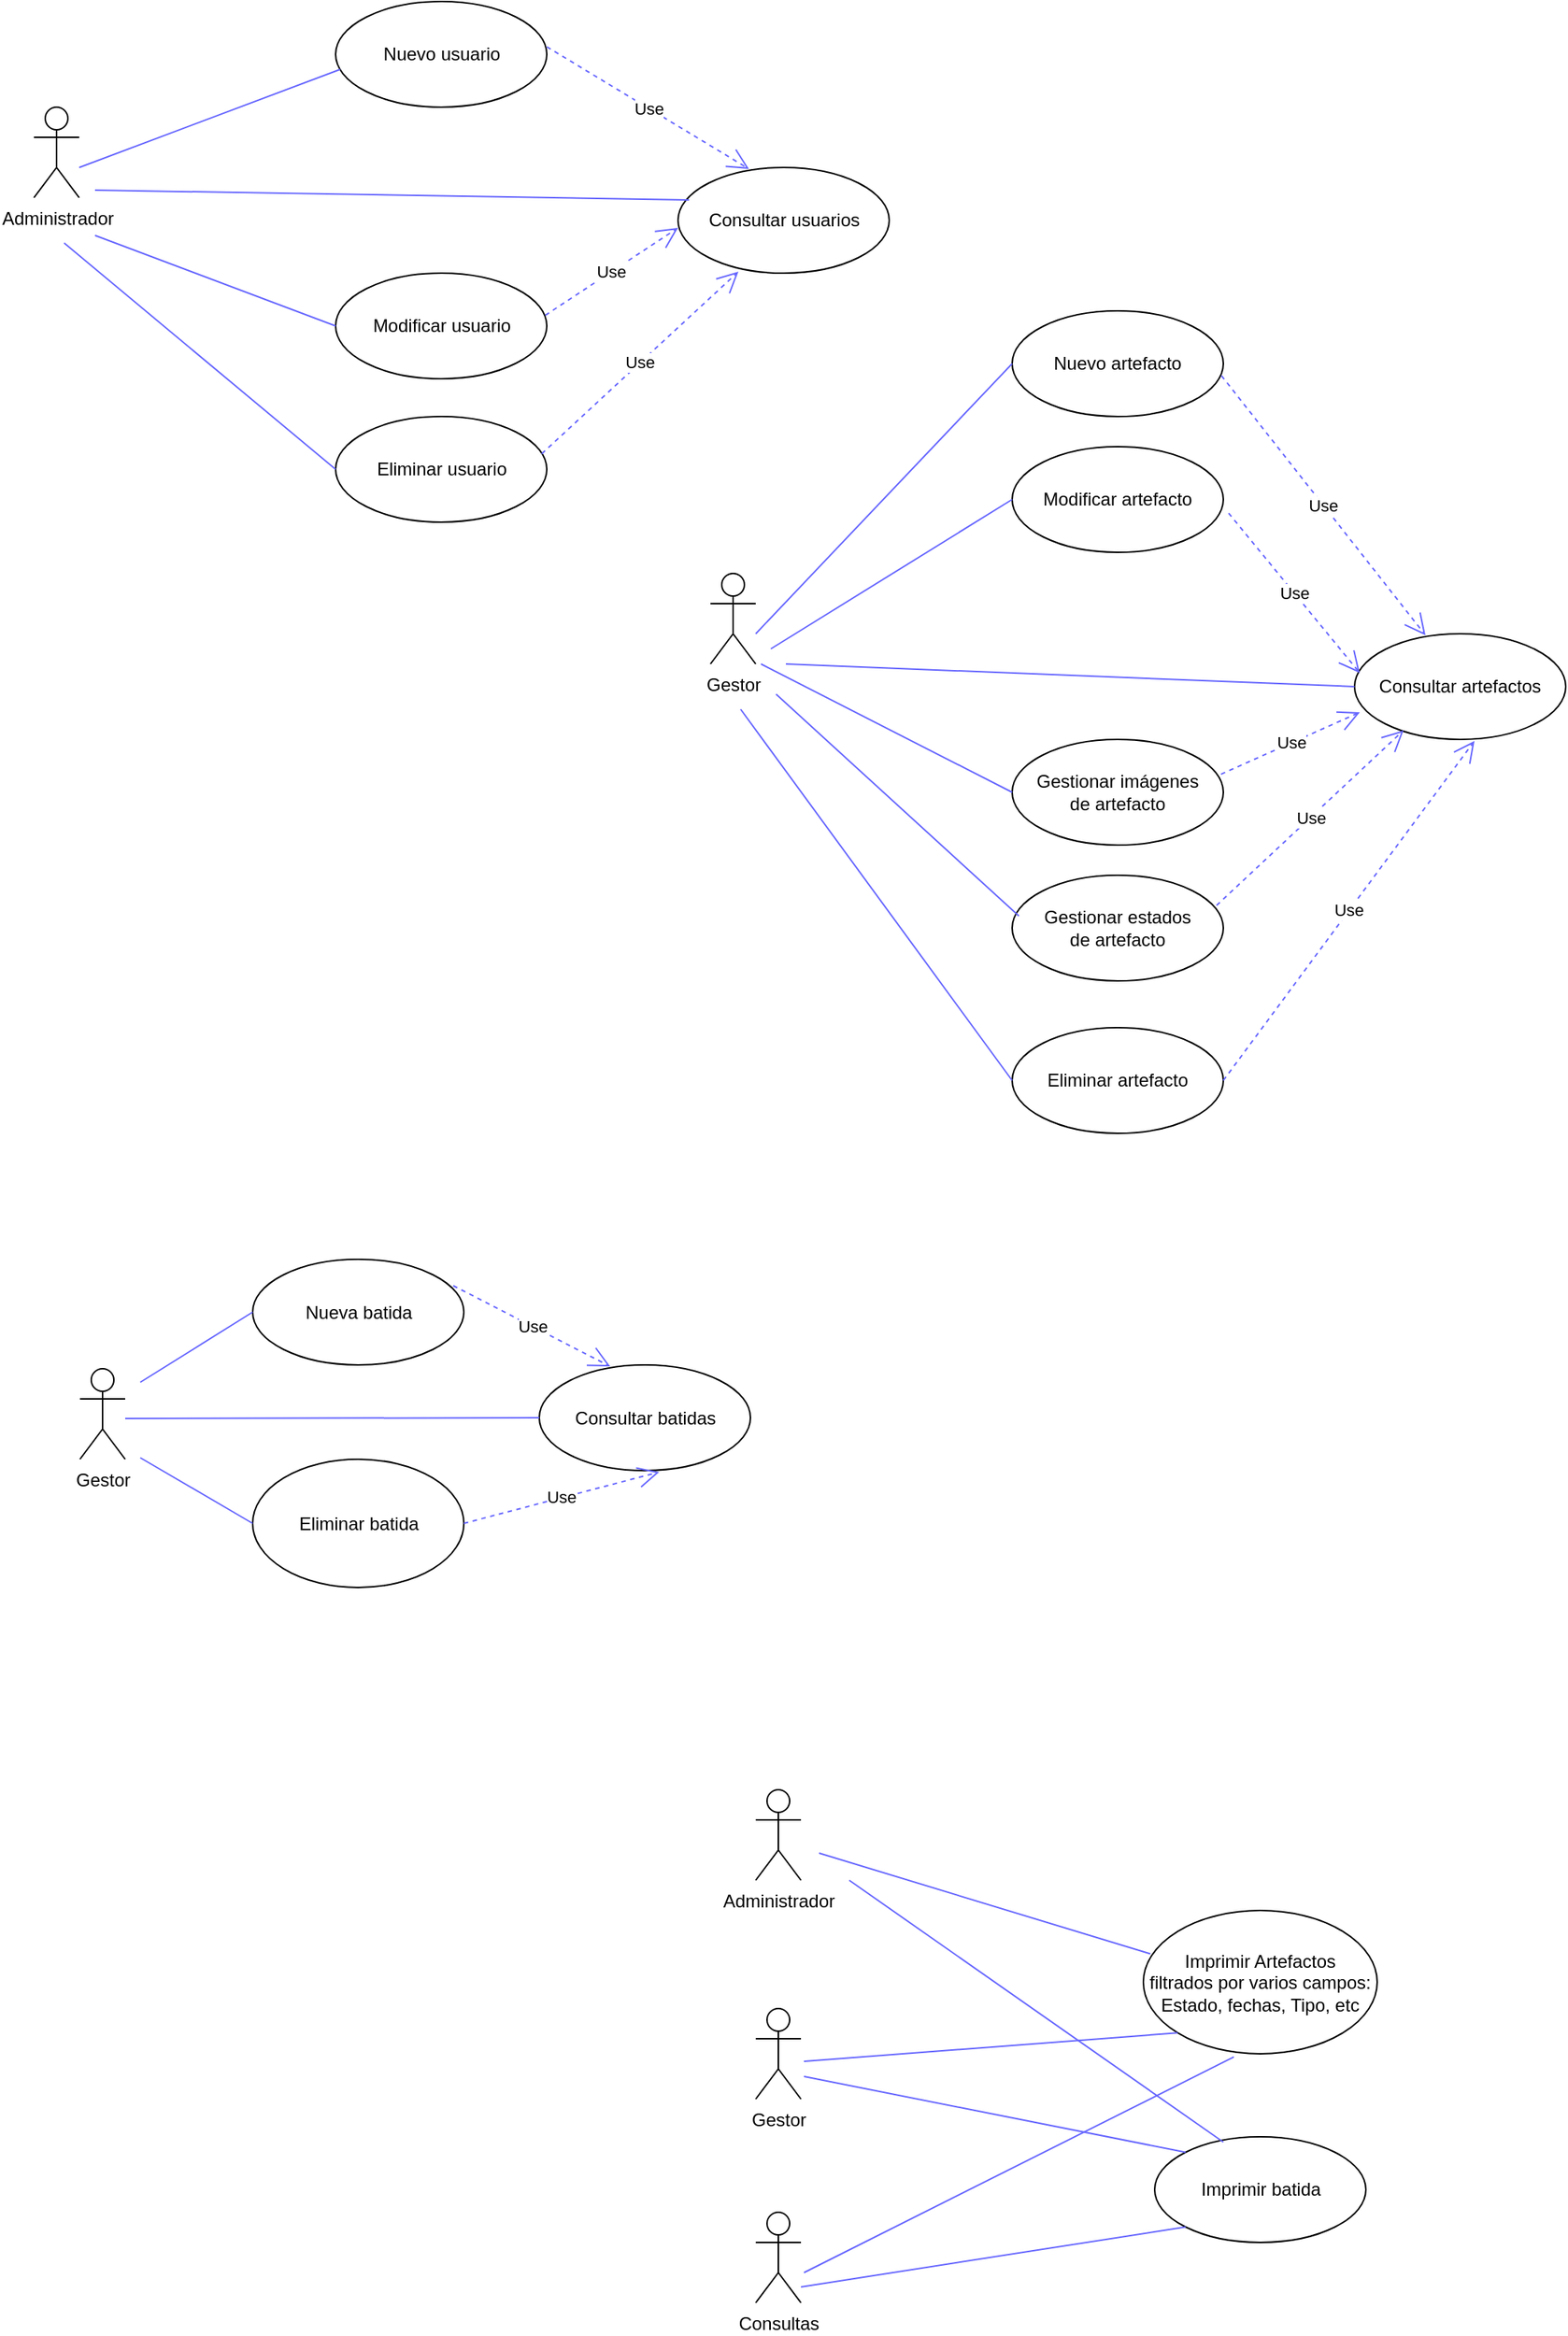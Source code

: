 <mxfile version="10.6.7" type="github"><diagram id="Vh-bdCGSBNEkK5sYlcRN" name="Page-1"><mxGraphModel dx="6135" dy="4200" grid="1" gridSize="10" guides="1" tooltips="1" connect="1" arrows="1" fold="1" page="1" pageScale="1" pageWidth="1169" pageHeight="827" math="0" shadow="0"><root><mxCell id="0"/><mxCell id="1" parent="0"/><mxCell id="Szc5mxI2r1fyYPMW7TiI-15" value="Administrador" style="shape=umlActor;verticalLabelPosition=bottom;labelBackgroundColor=#ffffff;verticalAlign=top;html=1;shadow=0;" parent="1" vertex="1"><mxGeometry x="-4630.5" y="-3225" width="30" height="60" as="geometry"/></mxCell><mxCell id="Szc5mxI2r1fyYPMW7TiI-22" value="Nuevo usuario" style="ellipse;whiteSpace=wrap;html=1;shadow=0;" parent="1" vertex="1"><mxGeometry x="-4430.5" y="-3295" width="140" height="70" as="geometry"/></mxCell><mxCell id="Szc5mxI2r1fyYPMW7TiI-23" value="Modificar usuario" style="ellipse;whiteSpace=wrap;html=1;shadow=0;" parent="1" vertex="1"><mxGeometry x="-4430.5" y="-3115" width="140" height="70" as="geometry"/></mxCell><mxCell id="Szc5mxI2r1fyYPMW7TiI-24" value="Eliminar usuario" style="ellipse;whiteSpace=wrap;html=1;shadow=0;" parent="1" vertex="1"><mxGeometry x="-4430.5" y="-3020" width="140" height="70" as="geometry"/></mxCell><mxCell id="RABKgvFmw7_f_iJ4wwDj-3" value="Consultar usuarios" style="ellipse;whiteSpace=wrap;html=1;shadow=0;" parent="1" vertex="1"><mxGeometry x="-4203.5" y="-3185" width="140" height="70" as="geometry"/></mxCell><mxCell id="hVyX5uOo1vzWKLY8SVAx-1" value="" style="endArrow=none;html=1;strokeColor=#6666FF;" parent="1" edge="1"><mxGeometry relative="1" as="geometry"><mxPoint x="-4600.5" y="-3185" as="sourcePoint"/><mxPoint x="-4427.5" y="-3250" as="targetPoint"/></mxGeometry></mxCell><mxCell id="hVyX5uOo1vzWKLY8SVAx-4" value="" style="endArrow=none;html=1;strokeColor=#6666FF;entryX=0;entryY=0.5;entryDx=0;entryDy=0;" parent="1" target="Szc5mxI2r1fyYPMW7TiI-23" edge="1"><mxGeometry relative="1" as="geometry"><mxPoint x="-4590" y="-3140" as="sourcePoint"/><mxPoint x="-4417.5" y="-3240" as="targetPoint"/></mxGeometry></mxCell><mxCell id="hVyX5uOo1vzWKLY8SVAx-5" value="" style="endArrow=none;html=1;strokeColor=#6666FF;entryX=0;entryY=0.5;entryDx=0;entryDy=0;" parent="1" target="Szc5mxI2r1fyYPMW7TiI-24" edge="1"><mxGeometry relative="1" as="geometry"><mxPoint x="-4610.5" y="-3135" as="sourcePoint"/><mxPoint x="-4447.5" y="-3140" as="targetPoint"/></mxGeometry></mxCell><mxCell id="hVyX5uOo1vzWKLY8SVAx-6" value="Use" style="endArrow=open;endSize=12;dashed=1;html=1;strokeColor=#6666FF;entryX=0.336;entryY=0.014;entryDx=0;entryDy=0;entryPerimeter=0;" parent="1" target="RABKgvFmw7_f_iJ4wwDj-3" edge="1"><mxGeometry width="160" relative="1" as="geometry"><mxPoint x="-4290.5" y="-3265" as="sourcePoint"/><mxPoint x="-4130.5" y="-3265" as="targetPoint"/></mxGeometry></mxCell><mxCell id="hVyX5uOo1vzWKLY8SVAx-7" value="Use" style="endArrow=open;endSize=12;dashed=1;html=1;strokeColor=#6666FF;exitX=0.993;exitY=0.399;exitDx=0;exitDy=0;exitPerimeter=0;" parent="1" edge="1" source="Szc5mxI2r1fyYPMW7TiI-23"><mxGeometry width="160" relative="1" as="geometry"><mxPoint x="-4290.5" y="-3145" as="sourcePoint"/><mxPoint x="-4203.5" y="-3145" as="targetPoint"/></mxGeometry></mxCell><mxCell id="hVyX5uOo1vzWKLY8SVAx-8" value="Use" style="endArrow=open;endSize=12;dashed=1;html=1;strokeColor=#6666FF;entryX=0.286;entryY=0.986;entryDx=0;entryDy=0;entryPerimeter=0;exitX=0.976;exitY=0.353;exitDx=0;exitDy=0;exitPerimeter=0;" parent="1" target="RABKgvFmw7_f_iJ4wwDj-3" edge="1" source="Szc5mxI2r1fyYPMW7TiI-24"><mxGeometry width="160" relative="1" as="geometry"><mxPoint x="-4290.5" y="-3025" as="sourcePoint"/><mxPoint x="-4160.5" y="-3125" as="targetPoint"/></mxGeometry></mxCell><mxCell id="YgxHLDHoU0OWEvNlz1Kh-1" value="Gestor" style="shape=umlActor;verticalLabelPosition=bottom;labelBackgroundColor=#ffffff;verticalAlign=top;html=1;shadow=0;" parent="1" vertex="1"><mxGeometry x="-4182" y="-2916" width="30" height="60" as="geometry"/></mxCell><mxCell id="YgxHLDHoU0OWEvNlz1Kh-2" value="Nuevo artefacto" style="ellipse;whiteSpace=wrap;html=1;shadow=0;" parent="1" vertex="1"><mxGeometry x="-3982" y="-3090" width="140" height="70" as="geometry"/></mxCell><mxCell id="YgxHLDHoU0OWEvNlz1Kh-3" value="Modificar artefacto" style="ellipse;whiteSpace=wrap;html=1;shadow=0;" parent="1" vertex="1"><mxGeometry x="-3982" y="-3000" width="140" height="70" as="geometry"/></mxCell><mxCell id="YgxHLDHoU0OWEvNlz1Kh-4" value="Eliminar artefacto" style="ellipse;whiteSpace=wrap;html=1;shadow=0;" parent="1" vertex="1"><mxGeometry x="-3982" y="-2615" width="140" height="70" as="geometry"/></mxCell><mxCell id="YgxHLDHoU0OWEvNlz1Kh-5" value="Consultar artefactos" style="ellipse;whiteSpace=wrap;html=1;shadow=0;" parent="1" vertex="1"><mxGeometry x="-3755" y="-2876" width="140" height="70" as="geometry"/></mxCell><mxCell id="YgxHLDHoU0OWEvNlz1Kh-6" value="" style="endArrow=none;html=1;strokeColor=#6666FF;entryX=0;entryY=0.5;entryDx=0;entryDy=0;" parent="1" edge="1" target="YgxHLDHoU0OWEvNlz1Kh-2"><mxGeometry relative="1" as="geometry"><mxPoint x="-4152" y="-2876" as="sourcePoint"/><mxPoint x="-3979" y="-2941" as="targetPoint"/></mxGeometry></mxCell><mxCell id="YgxHLDHoU0OWEvNlz1Kh-7" value="" style="endArrow=none;html=1;strokeColor=#6666FF;entryX=0;entryY=0.5;entryDx=0;entryDy=0;" parent="1" target="YgxHLDHoU0OWEvNlz1Kh-3" edge="1"><mxGeometry relative="1" as="geometry"><mxPoint x="-4142" y="-2866" as="sourcePoint"/><mxPoint x="-3969" y="-2931" as="targetPoint"/></mxGeometry></mxCell><mxCell id="YgxHLDHoU0OWEvNlz1Kh-8" value="" style="endArrow=none;html=1;strokeColor=#6666FF;entryX=0;entryY=0.5;entryDx=0;entryDy=0;" parent="1" target="YgxHLDHoU0OWEvNlz1Kh-4" edge="1"><mxGeometry relative="1" as="geometry"><mxPoint x="-4162" y="-2826" as="sourcePoint"/><mxPoint x="-3999" y="-2831" as="targetPoint"/></mxGeometry></mxCell><mxCell id="YgxHLDHoU0OWEvNlz1Kh-9" value="Use" style="endArrow=open;endSize=12;dashed=1;html=1;strokeColor=#6666FF;entryX=0.336;entryY=0.014;entryDx=0;entryDy=0;entryPerimeter=0;exitX=0.991;exitY=0.613;exitDx=0;exitDy=0;exitPerimeter=0;" parent="1" target="YgxHLDHoU0OWEvNlz1Kh-5" edge="1" source="YgxHLDHoU0OWEvNlz1Kh-2"><mxGeometry width="160" relative="1" as="geometry"><mxPoint x="-3842" y="-2956" as="sourcePoint"/><mxPoint x="-3682" y="-2956" as="targetPoint"/></mxGeometry></mxCell><mxCell id="YgxHLDHoU0OWEvNlz1Kh-10" value="Use" style="endArrow=open;endSize=12;dashed=1;html=1;strokeColor=#6666FF;exitX=1.025;exitY=0.629;exitDx=0;exitDy=0;exitPerimeter=0;entryX=0.025;entryY=0.371;entryDx=0;entryDy=0;entryPerimeter=0;" parent="1" source="YgxHLDHoU0OWEvNlz1Kh-3" target="YgxHLDHoU0OWEvNlz1Kh-5" edge="1"><mxGeometry width="160" relative="1" as="geometry"><mxPoint x="-3842" y="-2836" as="sourcePoint"/><mxPoint x="-3755" y="-2836" as="targetPoint"/></mxGeometry></mxCell><mxCell id="YgxHLDHoU0OWEvNlz1Kh-11" value="Use" style="endArrow=open;endSize=12;dashed=1;html=1;strokeColor=#6666FF;entryX=0.568;entryY=1.014;entryDx=0;entryDy=0;entryPerimeter=0;exitX=1;exitY=0.5;exitDx=0;exitDy=0;" parent="1" source="YgxHLDHoU0OWEvNlz1Kh-4" target="YgxHLDHoU0OWEvNlz1Kh-5" edge="1"><mxGeometry width="160" relative="1" as="geometry"><mxPoint x="-3842" y="-2716" as="sourcePoint"/><mxPoint x="-3712" y="-2816" as="targetPoint"/></mxGeometry></mxCell><mxCell id="YgxHLDHoU0OWEvNlz1Kh-14" value="&lt;div&gt;Gestionar imágenes&lt;/div&gt;&lt;div&gt;de artefacto&lt;br&gt;&lt;/div&gt;" style="ellipse;whiteSpace=wrap;html=1;shadow=0;" parent="1" vertex="1"><mxGeometry x="-3982" y="-2806" width="140" height="70" as="geometry"/></mxCell><mxCell id="YgxHLDHoU0OWEvNlz1Kh-15" value="" style="endArrow=none;html=1;strokeColor=#6666FF;entryX=0;entryY=0.5;entryDx=0;entryDy=0;" parent="1" target="YgxHLDHoU0OWEvNlz1Kh-14" edge="1"><mxGeometry relative="1" as="geometry"><mxPoint x="-4148.5" y="-2856" as="sourcePoint"/><mxPoint x="-3971.5" y="-2856" as="targetPoint"/></mxGeometry></mxCell><mxCell id="YgxHLDHoU0OWEvNlz1Kh-16" value="Use" style="endArrow=open;endSize=12;dashed=1;html=1;strokeColor=#6666FF;entryX=0.025;entryY=0.743;entryDx=0;entryDy=0;entryPerimeter=0;exitX=0.989;exitY=0.329;exitDx=0;exitDy=0;exitPerimeter=0;" parent="1" source="YgxHLDHoU0OWEvNlz1Kh-14" target="YgxHLDHoU0OWEvNlz1Kh-5" edge="1"><mxGeometry width="160" relative="1" as="geometry"><mxPoint x="-3838.5" y="-2796" as="sourcePoint"/><mxPoint x="-3678.5" y="-2796" as="targetPoint"/></mxGeometry></mxCell><mxCell id="YgxHLDHoU0OWEvNlz1Kh-17" value="&lt;div&gt;Gestionar estados&lt;/div&gt;&lt;div&gt; de artefacto&lt;br&gt;&lt;/div&gt;" style="ellipse;whiteSpace=wrap;html=1;shadow=0;" parent="1" vertex="1"><mxGeometry x="-3982" y="-2716" width="140" height="70" as="geometry"/></mxCell><mxCell id="YgxHLDHoU0OWEvNlz1Kh-18" value="Use" style="endArrow=open;endSize=12;dashed=1;html=1;strokeColor=#6666FF;entryX=0.232;entryY=0.914;entryDx=0;entryDy=0;entryPerimeter=0;exitX=0.968;exitY=0.286;exitDx=0;exitDy=0;exitPerimeter=0;" parent="1" source="YgxHLDHoU0OWEvNlz1Kh-17" target="YgxHLDHoU0OWEvNlz1Kh-5" edge="1"><mxGeometry width="160" relative="1" as="geometry"><mxPoint x="-3842" y="-2681" as="sourcePoint"/><mxPoint x="-3682" y="-2681" as="targetPoint"/></mxGeometry></mxCell><mxCell id="YgxHLDHoU0OWEvNlz1Kh-19" value="" style="endArrow=none;html=1;strokeColor=#6666FF;entryX=0.032;entryY=0.386;entryDx=0;entryDy=0;entryPerimeter=0;" parent="1" target="YgxHLDHoU0OWEvNlz1Kh-17" edge="1"><mxGeometry relative="1" as="geometry"><mxPoint x="-4138.5" y="-2836" as="sourcePoint"/><mxPoint x="-3971.5" y="-2756" as="targetPoint"/></mxGeometry></mxCell><mxCell id="XR7_zNzS1UdQuxbJrk0k-1" value="Gestor" style="shape=umlActor;verticalLabelPosition=bottom;labelBackgroundColor=#ffffff;verticalAlign=top;html=1;shadow=0;" parent="1" vertex="1"><mxGeometry x="-4600" y="-2389" width="30" height="60" as="geometry"/></mxCell><mxCell id="XR7_zNzS1UdQuxbJrk0k-2" value="Nueva batida" style="ellipse;whiteSpace=wrap;html=1;shadow=0;" parent="1" vertex="1"><mxGeometry x="-4485.5" y="-2461.5" width="140" height="70" as="geometry"/></mxCell><mxCell id="XR7_zNzS1UdQuxbJrk0k-4" value="Eliminar batida" style="ellipse;whiteSpace=wrap;html=1;shadow=0;" parent="1" vertex="1"><mxGeometry x="-4485.5" y="-2329" width="140" height="85" as="geometry"/></mxCell><mxCell id="XR7_zNzS1UdQuxbJrk0k-5" value="Consultar batidas" style="ellipse;whiteSpace=wrap;html=1;shadow=0;" parent="1" vertex="1"><mxGeometry x="-4295.5" y="-2391.5" width="140" height="70" as="geometry"/></mxCell><mxCell id="XR7_zNzS1UdQuxbJrk0k-6" value="" style="endArrow=none;html=1;strokeColor=#6666FF;entryX=0;entryY=0.5;entryDx=0;entryDy=0;" parent="1" edge="1" target="XR7_zNzS1UdQuxbJrk0k-2"><mxGeometry relative="1" as="geometry"><mxPoint x="-4560" y="-2380" as="sourcePoint"/><mxPoint x="-4489" y="-2420" as="targetPoint"/></mxGeometry></mxCell><mxCell id="XR7_zNzS1UdQuxbJrk0k-8" value="" style="endArrow=none;html=1;strokeColor=#6666FF;entryX=0;entryY=0.5;entryDx=0;entryDy=0;" parent="1" target="XR7_zNzS1UdQuxbJrk0k-4" edge="1"><mxGeometry relative="1" as="geometry"><mxPoint x="-4560" y="-2330" as="sourcePoint"/><mxPoint x="-4509.5" y="-2319" as="targetPoint"/></mxGeometry></mxCell><mxCell id="XR7_zNzS1UdQuxbJrk0k-9" value="Use" style="endArrow=open;endSize=12;dashed=1;html=1;strokeColor=#6666FF;entryX=0.336;entryY=0.014;entryDx=0;entryDy=0;entryPerimeter=0;" parent="1" target="XR7_zNzS1UdQuxbJrk0k-5" edge="1"><mxGeometry width="160" relative="1" as="geometry"><mxPoint x="-4352.5" y="-2444" as="sourcePoint"/><mxPoint x="-4192.5" y="-2444" as="targetPoint"/></mxGeometry></mxCell><mxCell id="XR7_zNzS1UdQuxbJrk0k-11" value="Use" style="endArrow=open;endSize=12;dashed=1;html=1;strokeColor=#6666FF;entryX=0.568;entryY=1.014;entryDx=0;entryDy=0;entryPerimeter=0;exitX=1;exitY=0.5;exitDx=0;exitDy=0;" parent="1" source="XR7_zNzS1UdQuxbJrk0k-4" target="XR7_zNzS1UdQuxbJrk0k-5" edge="1"><mxGeometry width="160" relative="1" as="geometry"><mxPoint x="-4352.5" y="-2204" as="sourcePoint"/><mxPoint x="-4222.5" y="-2304" as="targetPoint"/></mxGeometry></mxCell><mxCell id="tv3aaUVR0j56VjqZtFo3-1" value="Administrador" style="shape=umlActor;verticalLabelPosition=bottom;labelBackgroundColor=#ffffff;verticalAlign=top;html=1;shadow=0;" vertex="1" parent="1"><mxGeometry x="-4152" y="-2110" width="30" height="60" as="geometry"/></mxCell><mxCell id="tv3aaUVR0j56VjqZtFo3-2" value="Gestor" style="shape=umlActor;verticalLabelPosition=bottom;labelBackgroundColor=#ffffff;verticalAlign=top;html=1;shadow=0;" vertex="1" parent="1"><mxGeometry x="-4152" y="-1965" width="30" height="60" as="geometry"/></mxCell><mxCell id="tv3aaUVR0j56VjqZtFo3-3" value="Consultas" style="shape=umlActor;verticalLabelPosition=bottom;labelBackgroundColor=#ffffff;verticalAlign=top;html=1;shadow=0;" vertex="1" parent="1"><mxGeometry x="-4152" y="-1830" width="30" height="60" as="geometry"/></mxCell><mxCell id="tv3aaUVR0j56VjqZtFo3-6" value="&lt;div&gt;Imprimir Artefactos &lt;br&gt;&lt;/div&gt;&lt;div&gt;filtrados por varios campos: Estado, fechas, Tipo, etc&lt;br&gt;&lt;/div&gt;" style="ellipse;whiteSpace=wrap;html=1;shadow=0;" vertex="1" parent="1"><mxGeometry x="-3895" y="-2030" width="155" height="95" as="geometry"/></mxCell><mxCell id="tv3aaUVR0j56VjqZtFo3-7" value="" style="endArrow=none;html=1;strokeColor=#6666FF;entryX=0;entryY=0.5;entryDx=0;entryDy=0;" edge="1" parent="1" target="XR7_zNzS1UdQuxbJrk0k-5"><mxGeometry relative="1" as="geometry"><mxPoint x="-4570" y="-2356" as="sourcePoint"/><mxPoint x="-4475.588" y="-2417.059" as="targetPoint"/></mxGeometry></mxCell><mxCell id="tv3aaUVR0j56VjqZtFo3-8" value="" style="endArrow=none;html=1;strokeColor=#6666FF;entryX=0.052;entryY=0.307;entryDx=0;entryDy=0;entryPerimeter=0;" edge="1" parent="1" target="RABKgvFmw7_f_iJ4wwDj-3"><mxGeometry relative="1" as="geometry"><mxPoint x="-4590" y="-3170" as="sourcePoint"/><mxPoint x="-4410.294" y="-3135" as="targetPoint"/></mxGeometry></mxCell><mxCell id="tv3aaUVR0j56VjqZtFo3-9" value="" style="endArrow=none;html=1;strokeColor=#6666FF;entryX=0;entryY=0.5;entryDx=0;entryDy=0;" edge="1" parent="1" target="YgxHLDHoU0OWEvNlz1Kh-5"><mxGeometry relative="1" as="geometry"><mxPoint x="-4132" y="-2856" as="sourcePoint"/><mxPoint x="-3760" y="-2840" as="targetPoint"/></mxGeometry></mxCell><mxCell id="tv3aaUVR0j56VjqZtFo3-10" value="Imprimir batida" style="ellipse;whiteSpace=wrap;html=1;shadow=0;" vertex="1" parent="1"><mxGeometry x="-3887.5" y="-1880" width="140" height="70" as="geometry"/></mxCell><mxCell id="tv3aaUVR0j56VjqZtFo3-14" value="" style="endArrow=none;html=1;strokeColor=#6666FF;entryX=0.03;entryY=0.303;entryDx=0;entryDy=0;entryPerimeter=0;" edge="1" parent="1" target="tv3aaUVR0j56VjqZtFo3-6"><mxGeometry relative="1" as="geometry"><mxPoint x="-4110" y="-2068" as="sourcePoint"/><mxPoint x="-3982.088" y="-2025.059" as="targetPoint"/></mxGeometry></mxCell><mxCell id="tv3aaUVR0j56VjqZtFo3-15" value="" style="endArrow=none;html=1;strokeColor=#6666FF;entryX=0;entryY=1;entryDx=0;entryDy=0;" edge="1" parent="1" target="tv3aaUVR0j56VjqZtFo3-6"><mxGeometry relative="1" as="geometry"><mxPoint x="-4120" y="-1930" as="sourcePoint"/><mxPoint x="-3880" y="-1959" as="targetPoint"/></mxGeometry></mxCell><mxCell id="tv3aaUVR0j56VjqZtFo3-16" value="" style="endArrow=none;html=1;strokeColor=#6666FF;entryX=0;entryY=1;entryDx=0;entryDy=0;" edge="1" parent="1" target="tv3aaUVR0j56VjqZtFo3-10"><mxGeometry relative="1" as="geometry"><mxPoint x="-4122" y="-1780.5" as="sourcePoint"/><mxPoint x="-3874.647" y="-1799.912" as="targetPoint"/></mxGeometry></mxCell><mxCell id="tv3aaUVR0j56VjqZtFo3-17" value="" style="endArrow=none;html=1;strokeColor=#6666FF;entryX=0;entryY=0;entryDx=0;entryDy=0;" edge="1" parent="1" target="tv3aaUVR0j56VjqZtFo3-10"><mxGeometry relative="1" as="geometry"><mxPoint x="-4120" y="-1920" as="sourcePoint"/><mxPoint x="-3852.647" y="-1929.412" as="targetPoint"/></mxGeometry></mxCell><mxCell id="tv3aaUVR0j56VjqZtFo3-18" value="" style="endArrow=none;html=1;strokeColor=#6666FF;entryX=0.325;entryY=0.05;entryDx=0;entryDy=0;entryPerimeter=0;" edge="1" parent="1" target="tv3aaUVR0j56VjqZtFo3-10"><mxGeometry relative="1" as="geometry"><mxPoint x="-4090" y="-2050" as="sourcePoint"/><mxPoint x="-3895.147" y="-2017.412" as="targetPoint"/></mxGeometry></mxCell><mxCell id="tv3aaUVR0j56VjqZtFo3-19" value="" style="endArrow=none;html=1;strokeColor=#6666FF;entryX=0.387;entryY=1.022;entryDx=0;entryDy=0;entryPerimeter=0;" edge="1" parent="1" target="tv3aaUVR0j56VjqZtFo3-6"><mxGeometry relative="1" as="geometry"><mxPoint x="-4120" y="-1790" as="sourcePoint"/><mxPoint x="-3832.647" y="-1909.412" as="targetPoint"/></mxGeometry></mxCell></root></mxGraphModel></diagram></mxfile>